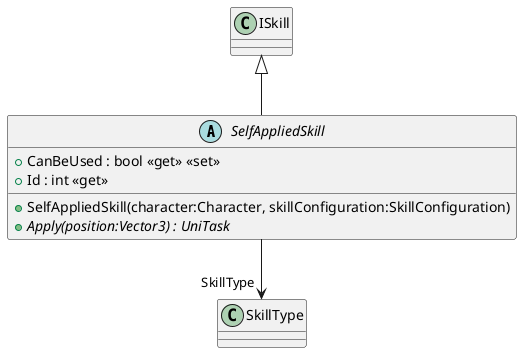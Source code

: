 @startuml
abstract class SelfAppliedSkill {
    + SelfAppliedSkill(character:Character, skillConfiguration:SkillConfiguration)
    + CanBeUsed : bool <<get>> <<set>>
    + {abstract} Apply(position:Vector3) : UniTask
    + Id : int <<get>>
}
ISkill <|-- SelfAppliedSkill
SelfAppliedSkill --> "SkillType" SkillType
@enduml

